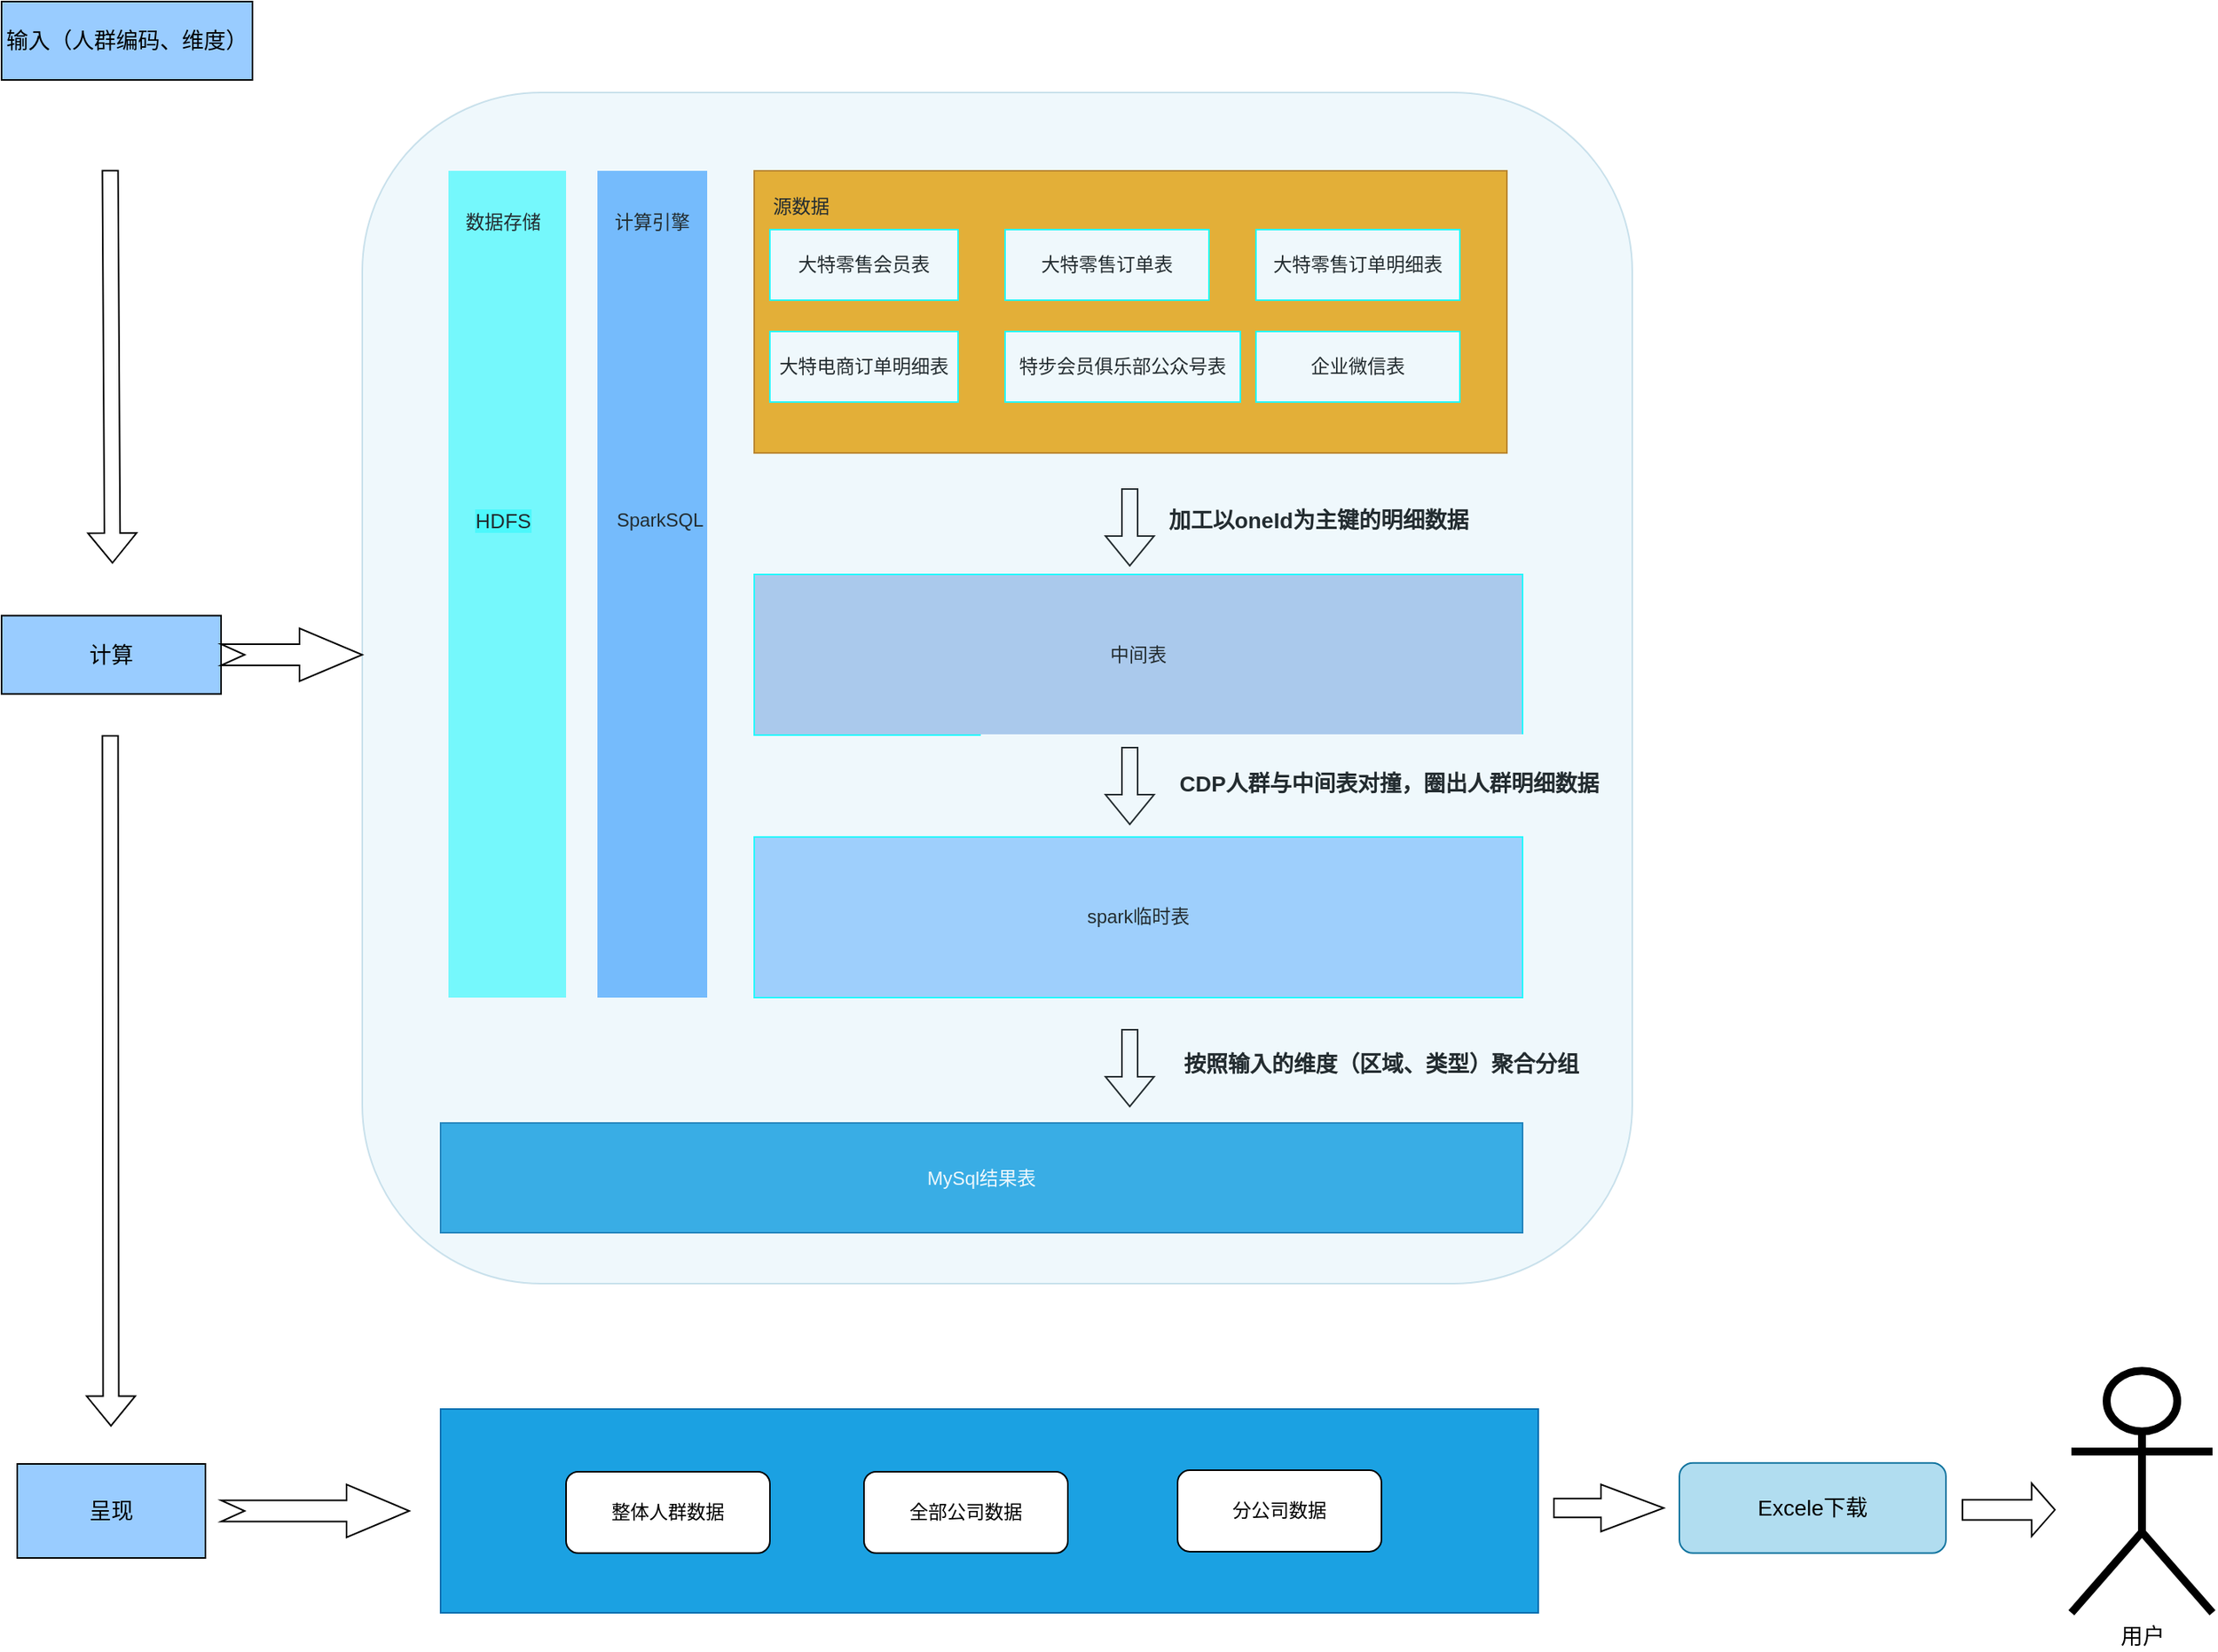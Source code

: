 <mxfile version="20.7.4" type="github">
  <diagram id="XbFGyN3srDOLf9KeEJYj" name="第 1 页">
    <mxGraphModel dx="1494" dy="900" grid="0" gridSize="10" guides="1" tooltips="1" connect="1" arrows="1" fold="1" page="1" pageScale="1" pageWidth="1700" pageHeight="1100" math="0" shadow="0">
      <root>
        <object label="" id="0">
          <mxCell />
        </object>
        <mxCell id="1" parent="0" />
        <mxCell id="c9_4yhMKroWEVGrmG8G4-14" value="MySql结果表" style="rounded=0;whiteSpace=wrap;html=1;fillColor=#1ba1e2;fontColor=#ffffff;strokeColor=#006EAF;" parent="1" vertex="1">
          <mxGeometry x="640" y="737.5" width="690" height="70" as="geometry" />
        </mxCell>
        <mxCell id="c9_4yhMKroWEVGrmG8G4-18" value="" style="rounded=0;whiteSpace=wrap;html=1;fontSize=15;fontColor=#FFFFFF;fillColor=#66FFFF;labelBackgroundColor=#33FFFF;strokeColor=none;" parent="1" vertex="1">
          <mxGeometry x="645" y="130" width="75" height="527.5" as="geometry" />
        </mxCell>
        <mxCell id="c9_4yhMKroWEVGrmG8G4-19" value="&lt;font color=&quot;#000000&quot; style=&quot;font-size: 12px;&quot;&gt;数据存储&lt;/font&gt;" style="text;html=1;strokeColor=none;fillColor=none;align=center;verticalAlign=middle;whiteSpace=wrap;rounded=0;fontSize=12;fontColor=#FFFFFF;" parent="1" vertex="1">
          <mxGeometry x="650" y="147.5" width="60" height="30" as="geometry" />
        </mxCell>
        <mxCell id="c9_4yhMKroWEVGrmG8G4-20" value="HDFS" style="text;html=1;strokeColor=none;fillColor=none;align=center;verticalAlign=middle;whiteSpace=wrap;rounded=0;labelBackgroundColor=#33FFFF;fontSize=13;fontColor=#000000;" parent="1" vertex="1">
          <mxGeometry x="650" y="337.5" width="60" height="30" as="geometry" />
        </mxCell>
        <mxCell id="c9_4yhMKroWEVGrmG8G4-21" value="&lt;span style=&quot;color: rgba(0, 0, 0, 0); font-family: monospace; font-size: 0px; text-align: start; background-color: rgb(251, 251, 251);&quot;&gt;%3CmxGraphModel%3E%3Croot%3E%3CmxCell%20id%3D%220%22%2F%3E%3CmxCell%20id%3D%221%22%20parent%3D%220%22%2F%3E%3CmxCell%20id%3D%222%22%20value%3D%22%26lt%3Bfont%20color%3D%26quot%3B%23000000%26quot%3B%20style%3D%26quot%3Bfont-size%3A%2013px%3B%26quot%3B%26gt%3B%E6%95%B0%E6%8D%AE%E5%AD%98%E5%82%A8%26lt%3B%2Ffont%26gt%3B%22%20style%3D%22text%3Bhtml%3D1%3BstrokeColor%3Dnone%3BfillColor%3Dnone%3Balign%3Dcenter%3BverticalAlign%3Dmiddle%3BwhiteSpace%3Dwrap%3Brounded%3D0%3BfontSize%3D13%3BfontColor%3D%23FFFFFF%3B%22%20vertex%3D%221%22%20parent%3D%221%22%3E%3CmxGeometry%20x%3D%22235%22%20y%3D%22165%22%20width%3D%2260%22%20height%3D%2230%22%20as%3D%22geometry%22%2F%3E%3C%2FmxCell%3E%3C%2Froot%3E%3C%2FmxGraphModel%3E&lt;/span&gt;" style="rounded=0;whiteSpace=wrap;html=1;fontSize=15;fontColor=#FFFFFF;fillColor=#66B2FF;labelBackgroundColor=#33FFFF;strokeColor=none;" parent="1" vertex="1">
          <mxGeometry x="740" y="130" width="70" height="527.5" as="geometry" />
        </mxCell>
        <mxCell id="c9_4yhMKroWEVGrmG8G4-22" value="&lt;font color=&quot;#000000&quot; style=&quot;font-size: 12px;&quot;&gt;计算引擎&lt;/font&gt;" style="text;html=1;strokeColor=none;fillColor=none;align=center;verticalAlign=middle;whiteSpace=wrap;rounded=0;fontSize=12;fontColor=#FFFFFF;" parent="1" vertex="1">
          <mxGeometry x="745" y="147.5" width="60" height="30" as="geometry" />
        </mxCell>
        <mxCell id="c9_4yhMKroWEVGrmG8G4-23" value="SparkSQL" style="text;html=1;strokeColor=none;fillColor=none;align=center;verticalAlign=middle;whiteSpace=wrap;rounded=0;labelBackgroundColor=none;fontSize=12;fontColor=#000000;" parent="1" vertex="1">
          <mxGeometry x="750" y="337.5" width="60" height="30" as="geometry" />
        </mxCell>
        <mxCell id="c9_4yhMKroWEVGrmG8G4-24" value="" style="rounded=0;whiteSpace=wrap;html=1;labelBackgroundColor=none;strokeColor=#BD7000;fontSize=12;fontColor=#000000;fillColor=#f0a30a;" parent="1" vertex="1">
          <mxGeometry x="840" y="130" width="480" height="180" as="geometry" />
        </mxCell>
        <mxCell id="c9_4yhMKroWEVGrmG8G4-25" value="源数据" style="text;html=1;strokeColor=none;fillColor=none;align=center;verticalAlign=middle;whiteSpace=wrap;rounded=0;labelBackgroundColor=none;fontSize=12;fontColor=#000000;" parent="1" vertex="1">
          <mxGeometry x="840" y="137.5" width="60" height="30" as="geometry" />
        </mxCell>
        <mxCell id="c9_4yhMKroWEVGrmG8G4-26" value="大特零售会员表" style="rounded=0;whiteSpace=wrap;html=1;labelBackgroundColor=none;strokeColor=#00FFFF;fontSize=12;fontColor=#000000;fillColor=#FFFFFF;" parent="1" vertex="1">
          <mxGeometry x="850" y="167.5" width="120" height="45" as="geometry" />
        </mxCell>
        <mxCell id="c9_4yhMKroWEVGrmG8G4-27" value="大特零售订单表" style="rounded=0;whiteSpace=wrap;html=1;labelBackgroundColor=none;strokeColor=#00FFFF;fontSize=12;fontColor=#000000;fillColor=#FFFFFF;" parent="1" vertex="1">
          <mxGeometry x="1000" y="167.5" width="130" height="45" as="geometry" />
        </mxCell>
        <mxCell id="c9_4yhMKroWEVGrmG8G4-28" value="大特零售订单明细表" style="rounded=0;whiteSpace=wrap;html=1;labelBackgroundColor=none;strokeColor=#00FFFF;fontSize=12;fontColor=#000000;fillColor=#FFFFFF;" parent="1" vertex="1">
          <mxGeometry x="1160" y="167.5" width="130" height="45" as="geometry" />
        </mxCell>
        <mxCell id="c9_4yhMKroWEVGrmG8G4-29" value="中间表" style="rounded=0;whiteSpace=wrap;html=1;labelBackgroundColor=none;strokeColor=#00FFFF;fontSize=12;fontColor=#000000;fillColor=#A9C4EB;" parent="1" vertex="1">
          <mxGeometry x="840" y="387.5" width="490" height="102.5" as="geometry" />
        </mxCell>
        <mxCell id="c9_4yhMKroWEVGrmG8G4-46" value="" style="rounded=0;whiteSpace=wrap;html=1;labelBackgroundColor=none;strokeColor=#FFFFFF;fontSize=12;fontColor=#000000;fillColor=none;gradientColor=none;" parent="1" vertex="1">
          <mxGeometry x="985" y="490" width="510" height="52.5" as="geometry" />
        </mxCell>
        <mxCell id="c9_4yhMKroWEVGrmG8G4-49" value="大特电商订单明细表" style="rounded=0;whiteSpace=wrap;html=1;labelBackgroundColor=none;strokeColor=#00FFFF;fontSize=12;fontColor=#000000;fillColor=#FFFFFF;" parent="1" vertex="1">
          <mxGeometry x="850" y="232.5" width="120" height="45" as="geometry" />
        </mxCell>
        <mxCell id="c9_4yhMKroWEVGrmG8G4-50" value="特步会员俱乐部公众号表" style="rounded=0;whiteSpace=wrap;html=1;labelBackgroundColor=none;strokeColor=#00FFFF;fontSize=12;fontColor=#000000;fillColor=#FFFFFF;" parent="1" vertex="1">
          <mxGeometry x="1000" y="232.5" width="150" height="45" as="geometry" />
        </mxCell>
        <mxCell id="c9_4yhMKroWEVGrmG8G4-51" value="企业微信表" style="rounded=0;whiteSpace=wrap;html=1;labelBackgroundColor=none;strokeColor=#00FFFF;fontSize=12;fontColor=#000000;fillColor=#FFFFFF;" parent="1" vertex="1">
          <mxGeometry x="1160" y="232.5" width="130" height="45" as="geometry" />
        </mxCell>
        <mxCell id="c9_4yhMKroWEVGrmG8G4-52" value="" style="shape=flexArrow;endArrow=classic;html=1;rounded=0;" parent="1" edge="1">
          <mxGeometry width="50" height="50" relative="1" as="geometry">
            <mxPoint x="1079.5" y="497.5" as="sourcePoint" />
            <mxPoint x="1079.5" y="547.5" as="targetPoint" />
          </mxGeometry>
        </mxCell>
        <mxCell id="c9_4yhMKroWEVGrmG8G4-53" value="加工以oneId为主键的明细数据" style="text;html=1;strokeColor=none;fillColor=none;align=center;verticalAlign=middle;whiteSpace=wrap;rounded=0;fontColor=#000000;fontStyle=1;fontSize=14;" parent="1" vertex="1">
          <mxGeometry x="1100" y="347.5" width="200" height="10" as="geometry" />
        </mxCell>
        <mxCell id="c9_4yhMKroWEVGrmG8G4-54" value="spark临时表" style="rounded=0;whiteSpace=wrap;html=1;labelBackgroundColor=none;strokeColor=#00FFFF;fontSize=12;fontColor=#000000;fillColor=#99CCFF;" parent="1" vertex="1">
          <mxGeometry x="840" y="555" width="490" height="102.5" as="geometry" />
        </mxCell>
        <mxCell id="c9_4yhMKroWEVGrmG8G4-55" value="" style="shape=flexArrow;endArrow=classic;html=1;rounded=0;" parent="1" edge="1">
          <mxGeometry width="50" height="50" relative="1" as="geometry">
            <mxPoint x="1079.5" y="332.5" as="sourcePoint" />
            <mxPoint x="1079.5" y="382.5" as="targetPoint" />
          </mxGeometry>
        </mxCell>
        <mxCell id="c9_4yhMKroWEVGrmG8G4-56" value="CDP人群与中间表对撞，圈出人群明细数据" style="text;html=1;strokeColor=none;fillColor=none;align=center;verticalAlign=middle;whiteSpace=wrap;rounded=0;fontSize=14;fontColor=#000000;fontStyle=1" parent="1" vertex="1">
          <mxGeometry x="1110" y="510" width="270" height="22.5" as="geometry" />
        </mxCell>
        <mxCell id="c9_4yhMKroWEVGrmG8G4-57" value="" style="shape=flexArrow;endArrow=classic;html=1;rounded=0;" parent="1" edge="1">
          <mxGeometry width="50" height="50" relative="1" as="geometry">
            <mxPoint x="1079.5" y="677.5" as="sourcePoint" />
            <mxPoint x="1079.5" y="727.5" as="targetPoint" />
          </mxGeometry>
        </mxCell>
        <mxCell id="c9_4yhMKroWEVGrmG8G4-58" value="按照输入的维度（区域、类型）聚合分组" style="text;html=1;strokeColor=none;fillColor=none;align=center;verticalAlign=middle;whiteSpace=wrap;rounded=0;fontSize=14;fontColor=#000000;fontStyle=1" parent="1" vertex="1">
          <mxGeometry x="1100" y="690" width="280" height="20" as="geometry" />
        </mxCell>
        <mxCell id="c9_4yhMKroWEVGrmG8G4-59" value="" style="shape=flexArrow;endArrow=classic;html=1;rounded=0;fontSize=14;fontColor=#000000;" parent="1" edge="1">
          <mxGeometry width="50" height="50" relative="1" as="geometry">
            <mxPoint x="429.28" y="129.38" as="sourcePoint" />
            <mxPoint x="430.71" y="380.63" as="targetPoint" />
          </mxGeometry>
        </mxCell>
        <mxCell id="c9_4yhMKroWEVGrmG8G4-60" value="输入（人群编码、维度）" style="rounded=0;whiteSpace=wrap;html=1;fontSize=14;fontColor=#000000;fillColor=#99CCFF;" parent="1" vertex="1">
          <mxGeometry x="360" y="22" width="160" height="50" as="geometry" />
        </mxCell>
        <mxCell id="c9_4yhMKroWEVGrmG8G4-61" value="计算" style="rounded=0;whiteSpace=wrap;html=1;fontSize=14;fontColor=#000000;fillColor=#99CCFF;" parent="1" vertex="1">
          <mxGeometry x="360" y="413.75" width="140" height="50" as="geometry" />
        </mxCell>
        <mxCell id="c9_4yhMKroWEVGrmG8G4-62" value="" style="shape=flexArrow;endArrow=classic;html=1;rounded=0;fontSize=14;fontColor=#000000;" parent="1" edge="1">
          <mxGeometry x="1" y="-149" width="50" height="50" relative="1" as="geometry">
            <mxPoint x="429.29" y="490" as="sourcePoint" />
            <mxPoint x="429.77" y="931.25" as="targetPoint" />
            <mxPoint x="129" y="147" as="offset" />
          </mxGeometry>
        </mxCell>
        <mxCell id="c9_4yhMKroWEVGrmG8G4-63" value="呈现" style="rounded=0;whiteSpace=wrap;html=1;fontSize=14;fontColor=#000000;fillColor=#99CCFF;" parent="1" vertex="1">
          <mxGeometry x="370" y="955" width="120" height="60" as="geometry" />
        </mxCell>
        <mxCell id="c9_4yhMKroWEVGrmG8G4-66" value="" style="rounded=0;whiteSpace=wrap;html=1;fontSize=14;fontColor=#ffffff;fillColor=#1ba1e2;strokeColor=#006EAF;" parent="1" vertex="1">
          <mxGeometry x="640" y="920" width="700" height="130" as="geometry" />
        </mxCell>
        <mxCell id="c9_4yhMKroWEVGrmG8G4-67" value="" style="rounded=1;whiteSpace=wrap;html=1;fontSize=14;fillColor=#b1ddf0;shadow=0;opacity=20;strokeColor=#10739e;" parent="1" vertex="1">
          <mxGeometry x="590" y="80" width="810" height="760" as="geometry" />
        </mxCell>
        <mxCell id="c9_4yhMKroWEVGrmG8G4-69" value="Excele下载" style="rounded=1;whiteSpace=wrap;html=1;shadow=0;fontSize=14;fillColor=#b1ddf0;strokeColor=#10739e;" parent="1" vertex="1">
          <mxGeometry x="1430" y="954.38" width="170" height="57.5" as="geometry" />
        </mxCell>
        <mxCell id="c9_4yhMKroWEVGrmG8G4-71" value="" style="html=1;shadow=0;dashed=0;align=center;verticalAlign=middle;shape=mxgraph.arrows2.arrow;dy=0.6;dx=40;notch=15;fontSize=14;fontColor=#000000;fillColor=none;" parent="1" vertex="1">
          <mxGeometry x="500" y="421.88" width="90" height="33.75" as="geometry" />
        </mxCell>
        <mxCell id="c9_4yhMKroWEVGrmG8G4-73" value="" style="html=1;shadow=0;dashed=0;align=center;verticalAlign=middle;shape=mxgraph.arrows2.arrow;dy=0.6;dx=40;notch=15;fontSize=14;fontColor=#000000;fillColor=none;" parent="1" vertex="1">
          <mxGeometry x="500" y="968.13" width="120" height="33.75" as="geometry" />
        </mxCell>
        <mxCell id="c9_4yhMKroWEVGrmG8G4-79" value="" style="html=1;shadow=0;dashed=0;align=center;verticalAlign=middle;shape=mxgraph.arrows2.arrow;dy=0.6;dx=40;notch=0;fontSize=14;fontColor=#000000;fillColor=none;" parent="1" vertex="1">
          <mxGeometry x="1350" y="968.13" width="70" height="30" as="geometry" />
        </mxCell>
        <mxCell id="c9_4yhMKroWEVGrmG8G4-83" value="用户" style="shape=umlActor;verticalLabelPosition=bottom;verticalAlign=top;html=1;outlineConnect=0;shadow=0;strokeWidth=5;fontSize=14;fontColor=#000000;fillColor=none;" parent="1" vertex="1">
          <mxGeometry x="1680" y="895.62" width="90" height="154.38" as="geometry" />
        </mxCell>
        <mxCell id="c9_4yhMKroWEVGrmG8G4-88" value="" style="shape=flexArrow;endArrow=classic;html=1;rounded=0;fontSize=14;fontColor=#000000;width=12.857;endSize=4.614;" parent="1" edge="1">
          <mxGeometry width="50" height="50" relative="1" as="geometry">
            <mxPoint x="1610" y="984.29" as="sourcePoint" />
            <mxPoint x="1670" y="984.29" as="targetPoint" />
          </mxGeometry>
        </mxCell>
        <mxCell id="prvBJA5f0uRoAMS2igd2-1" value="整体人群数据" style="rounded=1;whiteSpace=wrap;html=1;" vertex="1" parent="1">
          <mxGeometry x="720" y="960" width="130" height="51.88" as="geometry" />
        </mxCell>
        <mxCell id="prvBJA5f0uRoAMS2igd2-2" value="全部公司数据" style="rounded=1;whiteSpace=wrap;html=1;" vertex="1" parent="1">
          <mxGeometry x="910" y="960" width="130" height="51.88" as="geometry" />
        </mxCell>
        <mxCell id="prvBJA5f0uRoAMS2igd2-3" value="分公司数据" style="rounded=1;whiteSpace=wrap;html=1;" vertex="1" parent="1">
          <mxGeometry x="1110" y="959.06" width="130" height="51.88" as="geometry" />
        </mxCell>
      </root>
    </mxGraphModel>
  </diagram>
</mxfile>
